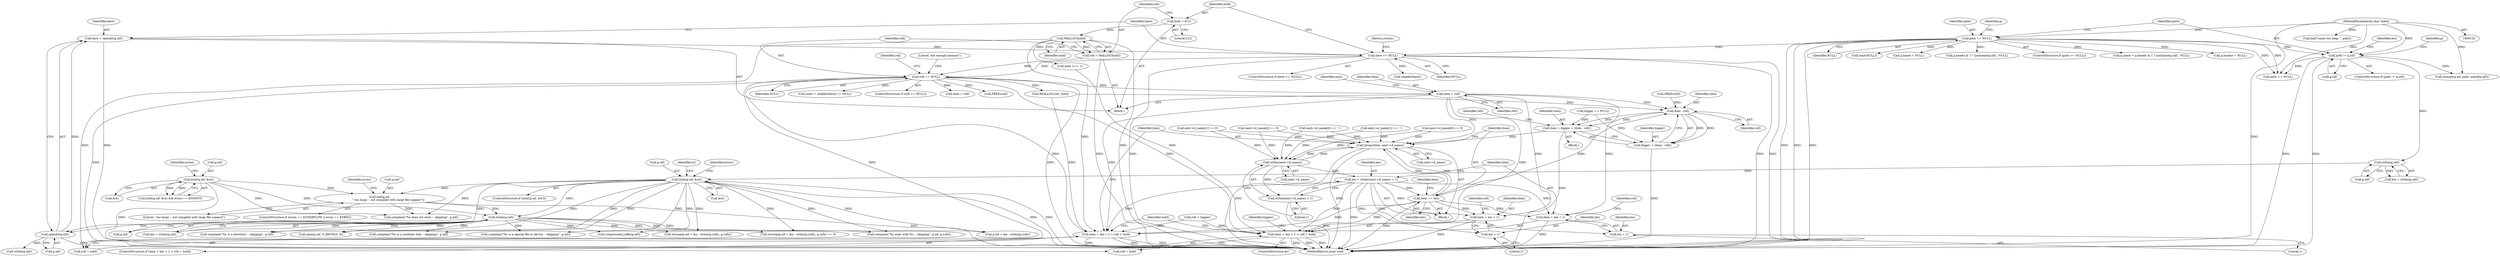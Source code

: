 digraph "0_pigz_fdad1406b3ec809f4954ff7cdf9e99eb18c2458f@pointer" {
"1000429" [label="(Call,item = roll)"];
"1000419" [label="(Call,roll == NULL)"];
"1000414" [label="(Call,roll = MALLOC(hold))"];
"1000416" [label="(Call,MALLOC(hold))"];
"1000411" [label="(Call,hold = 512)"];
"1000407" [label="(Call,here == NULL)"];
"1000400" [label="(Call,here = opendir(g.inf))"];
"1000402" [label="(Call,opendir(g.inf))"];
"1000302" [label="(Call,strlen(g.inf))"];
"1000279" [label="(Call,bail(g.inf,\n                    \" too large -- not compiled with large file support\"))"];
"1000262" [label="(Call,lstat(g.inf, &st))"];
"1000230" [label="(Call,lstat(g.inf, &st))"];
"1000225" [label="(Call,strlen(g.inf))"];
"1000194" [label="(Call,path != g.inf)"];
"1000146" [label="(Call,path == NULL)"];
"1000133" [label="(MethodParameterIn,char *path)"];
"1000490" [label="(Call,item + len + 1 > roll + hold)"];
"1000491" [label="(Call,item + len + 1)"];
"1000505" [label="(Call,item + len + 1 > roll + hold)"];
"1000506" [label="(Call,item + len + 1)"];
"1000533" [label="(Call,item - roll)"];
"1000529" [label="(Call,item = bigger + (item - roll))"];
"1000539" [label="(Call,strcpy(item, next->d_name))"];
"1000484" [label="(Call,strlen(next->d_name))"];
"1000481" [label="(Call,len = strlen(next->d_name) + 1)"];
"1000493" [label="(Call,len + 1)"];
"1000508" [label="(Call,len + 1)"];
"1000544" [label="(Call,item += len)"];
"1000483" [label="(Call,strlen(next->d_name) + 1)"];
"1000531" [label="(Call,bigger + (item - roll))"];
"1000285" [label="(Identifier,errno)"];
"1000708" [label="(Call,complain(\"%s ends with %s -- skipping\", g.inf, g.sufx))"];
"1000516" [label="(Call,REALLOC(roll, hold))"];
"1000401" [label="(Identifier,here)"];
"1000506" [label="(Call,item + len + 1)"];
"1000512" [label="(Identifier,roll)"];
"1000430" [label="(Identifier,item)"];
"1000410" [label="(Return,return;)"];
"1000145" [label="(ControlStructure,if (path == NULL))"];
"1000776" [label="(Call,g.name = g.headis & 1 ? justname(g.inf) : NULL)"];
"1000515" [label="(Identifier,bigger)"];
"1000466" [label="(Call,next->d_name[1] == '.')"];
"1000230" [label="(Call,lstat(g.inf, &st))"];
"1000231" [label="(Call,g.inf)"];
"1000400" [label="(Call,here = opendir(g.inf))"];
"1000279" [label="(Call,bail(g.inf,\n                    \" too large -- not compiled with large file support\"))"];
"1000534" [label="(Identifier,item)"];
"1000220" [label="(Call,bail(\"name too long: \", path))"];
"1000507" [label="(Identifier,item)"];
"1001416" [label="(MethodReturn,local void)"];
"1000503" [label="(Identifier,hold)"];
"1000269" [label="(Identifier,errno)"];
"1000419" [label="(Call,roll == NULL)"];
"1000488" [label="(Literal,1)"];
"1000147" [label="(Identifier,path)"];
"1000421" [label="(Identifier,NULL)"];
"1000413" [label="(Literal,512)"];
"1000809" [label="(Call,g.hname = NULL)"];
"1000433" [label="(Call,(next = readdir(here)) != NULL)"];
"1000148" [label="(Identifier,NULL)"];
"1000266" [label="(Call,&st)"];
"1000489" [label="(ControlStructure,if (item + len + 1 > roll + hold))"];
"1000541" [label="(Call,next->d_name)"];
"1000402" [label="(Call,opendir(g.inf))"];
"1000311" [label="(Identifier,st)"];
"1000194" [label="(Call,path != g.inf)"];
"1000376" [label="(Call,complain(\"%s is a directory -- skipping\", g.inf))"];
"1000536" [label="(Call,roll = bigger)"];
"1000196" [label="(Call,g.inf)"];
"1000958" [label="(Call,path == NULL)"];
"1000406" [label="(ControlStructure,if (here == NULL))"];
"1000535" [label="(Identifier,roll)"];
"1000303" [label="(Call,g.inf)"];
"1000283" [label="(Literal,\" too large -- not compiled with large file support\")"];
"1000511" [label="(Call,roll + hold)"];
"1000193" [label="(ControlStructure,if (path != g.inf))"];
"1000693" [label="(Call,g.inf + len - strlen(g.sufx))"];
"1000450" [label="(Call,next->d_name[0] == '.')"];
"1000302" [label="(Call,strlen(g.inf))"];
"1000544" [label="(Call,item += len)"];
"1000492" [label="(Identifier,item)"];
"1000540" [label="(Identifier,item)"];
"1000431" [label="(Identifier,roll)"];
"1000531" [label="(Call,bigger + (item - roll))"];
"1000510" [label="(Literal,1)"];
"1000300" [label="(Call,len = strlen(g.inf))"];
"1000418" [label="(ControlStructure,if (roll == NULL))"];
"1000417" [label="(Identifier,hold)"];
"1000412" [label="(Identifier,hold)"];
"1000202" [label="(Identifier,g)"];
"1000133" [label="(MethodParameterIn,char *path)"];
"1000485" [label="(Call,next->d_name)"];
"1000495" [label="(Literal,1)"];
"1000390" [label="(Block,)"];
"1000427" [label="(Identifier,roll)"];
"1000692" [label="(Call,strcmp(g.inf + len - strlen(g.sufx), g.sufx))"];
"1000331" [label="(Call,complain(\"%s is a special file or device -- skipping\", g.inf))"];
"1000415" [label="(Identifier,roll)"];
"1000539" [label="(Call,strcpy(item, next->d_name))"];
"1000604" [label="(Call,item = roll)"];
"1000195" [label="(Identifier,path)"];
"1000271" [label="(ControlStructure,if (errno == EOVERFLOW || errno == EFBIG))"];
"1000759" [label="(Call,open(g.inf, O_RDONLY, 0))"];
"1000496" [label="(Call,roll + hold)"];
"1000491" [label="(Call,item + len + 1)"];
"1000497" [label="(Identifier,roll)"];
"1000667" [label="(Call,FREE(roll))"];
"1000545" [label="(Identifier,item)"];
"1000182" [label="(Call,time(NULL))"];
"1000502" [label="(Call,hold <<= 1)"];
"1000508" [label="(Call,len + 1)"];
"1000533" [label="(Call,item - roll)"];
"1000436" [label="(Call,readdir(here))"];
"1000226" [label="(Call,g.inf)"];
"1000481" [label="(Call,len = strlen(next->d_name) + 1)"];
"1000484" [label="(Call,strlen(next->d_name))"];
"1000532" [label="(Identifier,bigger)"];
"1000435" [label="(Identifier,next)"];
"1000499" [label="(Block,)"];
"1000442" [label="(Call,next->d_name[0] == 0)"];
"1000546" [label="(Identifier,len)"];
"1000262" [label="(Call,lstat(g.inf, &st))"];
"1000225" [label="(Call,strlen(g.inf))"];
"1000439" [label="(Block,)"];
"1000408" [label="(Identifier,here)"];
"1000403" [label="(Call,g.inf)"];
"1000263" [label="(Call,g.inf)"];
"1000524" [label="(Call,FREE(roll))"];
"1000280" [label="(Call,g.inf)"];
"1000409" [label="(Identifier,NULL)"];
"1000223" [label="(Call,len = strlen(g.inf))"];
"1000414" [label="(Call,roll = MALLOC(hold))"];
"1000224" [label="(Identifier,len)"];
"1000160" [label="(Call,g.name = NULL)"];
"1000200" [label="(Call,strncpy(g.inf, path, sizeof(g.inf)))"];
"1000493" [label="(Call,len + 1)"];
"1000261" [label="(Call,lstat(g.inf, &st) && errno == ENOENT)"];
"1000737" [label="(Call,compressed_suffix(g.inf))"];
"1000494" [label="(Identifier,len)"];
"1000458" [label="(Call,next->d_name[1] == 0)"];
"1000509" [label="(Identifier,len)"];
"1000549" [label="(Identifier,item)"];
"1000240" [label="(Identifier,errno)"];
"1000294" [label="(Call,complain(\"%s does not exist -- skipping\", g.inf))"];
"1000146" [label="(Call,path == NULL)"];
"1000561" [label="(Call,strlen(g.inf))"];
"1000429" [label="(Call,item = roll)"];
"1000152" [label="(Identifier,g)"];
"1000490" [label="(Call,item + len + 1 > roll + hold)"];
"1000423" [label="(Literal,\"not enough memory\")"];
"1000356" [label="(Call,complain(\"%s is a symbolic link -- skipping\", g.inf))"];
"1000530" [label="(Identifier,item)"];
"1000691" [label="(Call,strcmp(g.inf + len - strlen(g.sufx), g.sufx) == 0)"];
"1000234" [label="(Call,&st)"];
"1000411" [label="(Call,hold = 512)"];
"1000537" [label="(Identifier,roll)"];
"1000483" [label="(Call,strlen(next->d_name) + 1)"];
"1000482" [label="(Identifier,len)"];
"1000473" [label="(Call,next->d_name[2] == 0)"];
"1000520" [label="(Call,bigger == NULL)"];
"1000416" [label="(Call,MALLOC(hold))"];
"1000505" [label="(Call,item + len + 1 > roll + hold)"];
"1000229" [label="(ControlStructure,if (lstat(g.inf, &st)))"];
"1000529" [label="(Call,item = bigger + (item - roll))"];
"1000500" [label="(ControlStructure,do)"];
"1000420" [label="(Identifier,roll)"];
"1000407" [label="(Call,here == NULL)"];
"1000780" [label="(Call,g.headis & 1 ? justname(g.inf) : NULL)"];
"1000429" -> "1000390"  [label="AST: "];
"1000429" -> "1000431"  [label="CFG: "];
"1000430" -> "1000429"  [label="AST: "];
"1000431" -> "1000429"  [label="AST: "];
"1000435" -> "1000429"  [label="CFG: "];
"1000419" -> "1000429"  [label="DDG: "];
"1000429" -> "1000490"  [label="DDG: "];
"1000429" -> "1000491"  [label="DDG: "];
"1000429" -> "1000505"  [label="DDG: "];
"1000429" -> "1000506"  [label="DDG: "];
"1000429" -> "1000533"  [label="DDG: "];
"1000429" -> "1000539"  [label="DDG: "];
"1000419" -> "1000418"  [label="AST: "];
"1000419" -> "1000421"  [label="CFG: "];
"1000420" -> "1000419"  [label="AST: "];
"1000421" -> "1000419"  [label="AST: "];
"1000423" -> "1000419"  [label="CFG: "];
"1000427" -> "1000419"  [label="CFG: "];
"1000419" -> "1001416"  [label="DDG: "];
"1000414" -> "1000419"  [label="DDG: "];
"1000407" -> "1000419"  [label="DDG: "];
"1000419" -> "1000433"  [label="DDG: "];
"1000419" -> "1000490"  [label="DDG: "];
"1000419" -> "1000496"  [label="DDG: "];
"1000419" -> "1000505"  [label="DDG: "];
"1000419" -> "1000511"  [label="DDG: "];
"1000419" -> "1000516"  [label="DDG: "];
"1000419" -> "1000604"  [label="DDG: "];
"1000419" -> "1000667"  [label="DDG: "];
"1000414" -> "1000390"  [label="AST: "];
"1000414" -> "1000416"  [label="CFG: "];
"1000415" -> "1000414"  [label="AST: "];
"1000416" -> "1000414"  [label="AST: "];
"1000420" -> "1000414"  [label="CFG: "];
"1000414" -> "1001416"  [label="DDG: "];
"1000416" -> "1000414"  [label="DDG: "];
"1000416" -> "1000417"  [label="CFG: "];
"1000417" -> "1000416"  [label="AST: "];
"1000416" -> "1001416"  [label="DDG: "];
"1000411" -> "1000416"  [label="DDG: "];
"1000416" -> "1000490"  [label="DDG: "];
"1000416" -> "1000496"  [label="DDG: "];
"1000416" -> "1000502"  [label="DDG: "];
"1000411" -> "1000390"  [label="AST: "];
"1000411" -> "1000413"  [label="CFG: "];
"1000412" -> "1000411"  [label="AST: "];
"1000413" -> "1000411"  [label="AST: "];
"1000415" -> "1000411"  [label="CFG: "];
"1000407" -> "1000406"  [label="AST: "];
"1000407" -> "1000409"  [label="CFG: "];
"1000408" -> "1000407"  [label="AST: "];
"1000409" -> "1000407"  [label="AST: "];
"1000410" -> "1000407"  [label="CFG: "];
"1000412" -> "1000407"  [label="CFG: "];
"1000407" -> "1001416"  [label="DDG: "];
"1000407" -> "1001416"  [label="DDG: "];
"1000407" -> "1001416"  [label="DDG: "];
"1000400" -> "1000407"  [label="DDG: "];
"1000146" -> "1000407"  [label="DDG: "];
"1000407" -> "1000436"  [label="DDG: "];
"1000400" -> "1000390"  [label="AST: "];
"1000400" -> "1000402"  [label="CFG: "];
"1000401" -> "1000400"  [label="AST: "];
"1000402" -> "1000400"  [label="AST: "];
"1000408" -> "1000400"  [label="CFG: "];
"1000400" -> "1001416"  [label="DDG: "];
"1000402" -> "1000400"  [label="DDG: "];
"1000402" -> "1000403"  [label="CFG: "];
"1000403" -> "1000402"  [label="AST: "];
"1000402" -> "1001416"  [label="DDG: "];
"1000302" -> "1000402"  [label="DDG: "];
"1000230" -> "1000402"  [label="DDG: "];
"1000402" -> "1000561"  [label="DDG: "];
"1000302" -> "1000300"  [label="AST: "];
"1000302" -> "1000303"  [label="CFG: "];
"1000303" -> "1000302"  [label="AST: "];
"1000300" -> "1000302"  [label="CFG: "];
"1000302" -> "1000300"  [label="DDG: "];
"1000279" -> "1000302"  [label="DDG: "];
"1000262" -> "1000302"  [label="DDG: "];
"1000230" -> "1000302"  [label="DDG: "];
"1000302" -> "1000331"  [label="DDG: "];
"1000302" -> "1000356"  [label="DDG: "];
"1000302" -> "1000376"  [label="DDG: "];
"1000302" -> "1000691"  [label="DDG: "];
"1000302" -> "1000692"  [label="DDG: "];
"1000302" -> "1000693"  [label="DDG: "];
"1000302" -> "1000708"  [label="DDG: "];
"1000302" -> "1000737"  [label="DDG: "];
"1000302" -> "1000759"  [label="DDG: "];
"1000279" -> "1000271"  [label="AST: "];
"1000279" -> "1000283"  [label="CFG: "];
"1000280" -> "1000279"  [label="AST: "];
"1000283" -> "1000279"  [label="AST: "];
"1000285" -> "1000279"  [label="CFG: "];
"1000279" -> "1001416"  [label="DDG: "];
"1000262" -> "1000279"  [label="DDG: "];
"1000230" -> "1000279"  [label="DDG: "];
"1000279" -> "1000294"  [label="DDG: "];
"1000262" -> "1000261"  [label="AST: "];
"1000262" -> "1000266"  [label="CFG: "];
"1000263" -> "1000262"  [label="AST: "];
"1000266" -> "1000262"  [label="AST: "];
"1000269" -> "1000262"  [label="CFG: "];
"1000261" -> "1000262"  [label="CFG: "];
"1000262" -> "1001416"  [label="DDG: "];
"1000262" -> "1000261"  [label="DDG: "];
"1000262" -> "1000261"  [label="DDG: "];
"1000262" -> "1000294"  [label="DDG: "];
"1000230" -> "1000229"  [label="AST: "];
"1000230" -> "1000234"  [label="CFG: "];
"1000231" -> "1000230"  [label="AST: "];
"1000234" -> "1000230"  [label="AST: "];
"1000240" -> "1000230"  [label="CFG: "];
"1000311" -> "1000230"  [label="CFG: "];
"1000230" -> "1001416"  [label="DDG: "];
"1000230" -> "1001416"  [label="DDG: "];
"1000225" -> "1000230"  [label="DDG: "];
"1000230" -> "1000294"  [label="DDG: "];
"1000230" -> "1000331"  [label="DDG: "];
"1000230" -> "1000356"  [label="DDG: "];
"1000230" -> "1000376"  [label="DDG: "];
"1000230" -> "1000691"  [label="DDG: "];
"1000230" -> "1000692"  [label="DDG: "];
"1000230" -> "1000693"  [label="DDG: "];
"1000230" -> "1000708"  [label="DDG: "];
"1000230" -> "1000737"  [label="DDG: "];
"1000230" -> "1000759"  [label="DDG: "];
"1000225" -> "1000223"  [label="AST: "];
"1000225" -> "1000226"  [label="CFG: "];
"1000226" -> "1000225"  [label="AST: "];
"1000223" -> "1000225"  [label="CFG: "];
"1000225" -> "1000223"  [label="DDG: "];
"1000194" -> "1000225"  [label="DDG: "];
"1000194" -> "1000193"  [label="AST: "];
"1000194" -> "1000196"  [label="CFG: "];
"1000195" -> "1000194"  [label="AST: "];
"1000196" -> "1000194"  [label="AST: "];
"1000202" -> "1000194"  [label="CFG: "];
"1000224" -> "1000194"  [label="CFG: "];
"1000194" -> "1001416"  [label="DDG: "];
"1000194" -> "1001416"  [label="DDG: "];
"1000146" -> "1000194"  [label="DDG: "];
"1000133" -> "1000194"  [label="DDG: "];
"1000194" -> "1000200"  [label="DDG: "];
"1000194" -> "1000958"  [label="DDG: "];
"1000146" -> "1000145"  [label="AST: "];
"1000146" -> "1000148"  [label="CFG: "];
"1000147" -> "1000146"  [label="AST: "];
"1000148" -> "1000146"  [label="AST: "];
"1000152" -> "1000146"  [label="CFG: "];
"1000195" -> "1000146"  [label="CFG: "];
"1000146" -> "1001416"  [label="DDG: "];
"1000146" -> "1001416"  [label="DDG: "];
"1000146" -> "1001416"  [label="DDG: "];
"1000133" -> "1000146"  [label="DDG: "];
"1000146" -> "1000160"  [label="DDG: "];
"1000146" -> "1000182"  [label="DDG: "];
"1000146" -> "1000776"  [label="DDG: "];
"1000146" -> "1000780"  [label="DDG: "];
"1000146" -> "1000809"  [label="DDG: "];
"1000146" -> "1000958"  [label="DDG: "];
"1000146" -> "1000958"  [label="DDG: "];
"1000133" -> "1000132"  [label="AST: "];
"1000133" -> "1001416"  [label="DDG: "];
"1000133" -> "1000200"  [label="DDG: "];
"1000133" -> "1000220"  [label="DDG: "];
"1000133" -> "1000958"  [label="DDG: "];
"1000490" -> "1000489"  [label="AST: "];
"1000490" -> "1000496"  [label="CFG: "];
"1000491" -> "1000490"  [label="AST: "];
"1000496" -> "1000490"  [label="AST: "];
"1000503" -> "1000490"  [label="CFG: "];
"1000540" -> "1000490"  [label="CFG: "];
"1000490" -> "1001416"  [label="DDG: "];
"1000490" -> "1001416"  [label="DDG: "];
"1000490" -> "1001416"  [label="DDG: "];
"1000544" -> "1000490"  [label="DDG: "];
"1000481" -> "1000490"  [label="DDG: "];
"1000536" -> "1000490"  [label="DDG: "];
"1000516" -> "1000490"  [label="DDG: "];
"1000491" -> "1000493"  [label="CFG: "];
"1000492" -> "1000491"  [label="AST: "];
"1000493" -> "1000491"  [label="AST: "];
"1000497" -> "1000491"  [label="CFG: "];
"1000491" -> "1001416"  [label="DDG: "];
"1000544" -> "1000491"  [label="DDG: "];
"1000481" -> "1000491"  [label="DDG: "];
"1000505" -> "1000500"  [label="AST: "];
"1000505" -> "1000511"  [label="CFG: "];
"1000506" -> "1000505"  [label="AST: "];
"1000511" -> "1000505"  [label="AST: "];
"1000503" -> "1000505"  [label="CFG: "];
"1000515" -> "1000505"  [label="CFG: "];
"1000505" -> "1001416"  [label="DDG: "];
"1000505" -> "1001416"  [label="DDG: "];
"1000505" -> "1001416"  [label="DDG: "];
"1000544" -> "1000505"  [label="DDG: "];
"1000481" -> "1000505"  [label="DDG: "];
"1000536" -> "1000505"  [label="DDG: "];
"1000502" -> "1000505"  [label="DDG: "];
"1000506" -> "1000508"  [label="CFG: "];
"1000507" -> "1000506"  [label="AST: "];
"1000508" -> "1000506"  [label="AST: "];
"1000512" -> "1000506"  [label="CFG: "];
"1000506" -> "1001416"  [label="DDG: "];
"1000544" -> "1000506"  [label="DDG: "];
"1000481" -> "1000506"  [label="DDG: "];
"1000533" -> "1000531"  [label="AST: "];
"1000533" -> "1000535"  [label="CFG: "];
"1000534" -> "1000533"  [label="AST: "];
"1000535" -> "1000533"  [label="AST: "];
"1000531" -> "1000533"  [label="CFG: "];
"1000533" -> "1000529"  [label="DDG: "];
"1000533" -> "1000529"  [label="DDG: "];
"1000533" -> "1000531"  [label="DDG: "];
"1000533" -> "1000531"  [label="DDG: "];
"1000544" -> "1000533"  [label="DDG: "];
"1000524" -> "1000533"  [label="DDG: "];
"1000516" -> "1000533"  [label="DDG: "];
"1000529" -> "1000499"  [label="AST: "];
"1000529" -> "1000531"  [label="CFG: "];
"1000530" -> "1000529"  [label="AST: "];
"1000531" -> "1000529"  [label="AST: "];
"1000537" -> "1000529"  [label="CFG: "];
"1000529" -> "1001416"  [label="DDG: "];
"1000520" -> "1000529"  [label="DDG: "];
"1000529" -> "1000539"  [label="DDG: "];
"1000539" -> "1000439"  [label="AST: "];
"1000539" -> "1000541"  [label="CFG: "];
"1000540" -> "1000539"  [label="AST: "];
"1000541" -> "1000539"  [label="AST: "];
"1000545" -> "1000539"  [label="CFG: "];
"1000539" -> "1001416"  [label="DDG: "];
"1000539" -> "1001416"  [label="DDG: "];
"1000539" -> "1000484"  [label="DDG: "];
"1000544" -> "1000539"  [label="DDG: "];
"1000458" -> "1000539"  [label="DDG: "];
"1000442" -> "1000539"  [label="DDG: "];
"1000466" -> "1000539"  [label="DDG: "];
"1000473" -> "1000539"  [label="DDG: "];
"1000450" -> "1000539"  [label="DDG: "];
"1000484" -> "1000539"  [label="DDG: "];
"1000539" -> "1000544"  [label="DDG: "];
"1000484" -> "1000483"  [label="AST: "];
"1000484" -> "1000485"  [label="CFG: "];
"1000485" -> "1000484"  [label="AST: "];
"1000488" -> "1000484"  [label="CFG: "];
"1000484" -> "1000481"  [label="DDG: "];
"1000484" -> "1000483"  [label="DDG: "];
"1000458" -> "1000484"  [label="DDG: "];
"1000442" -> "1000484"  [label="DDG: "];
"1000466" -> "1000484"  [label="DDG: "];
"1000473" -> "1000484"  [label="DDG: "];
"1000450" -> "1000484"  [label="DDG: "];
"1000481" -> "1000439"  [label="AST: "];
"1000481" -> "1000483"  [label="CFG: "];
"1000482" -> "1000481"  [label="AST: "];
"1000483" -> "1000481"  [label="AST: "];
"1000492" -> "1000481"  [label="CFG: "];
"1000481" -> "1001416"  [label="DDG: "];
"1000481" -> "1000493"  [label="DDG: "];
"1000481" -> "1000508"  [label="DDG: "];
"1000481" -> "1000544"  [label="DDG: "];
"1000493" -> "1000495"  [label="CFG: "];
"1000494" -> "1000493"  [label="AST: "];
"1000495" -> "1000493"  [label="AST: "];
"1000508" -> "1000510"  [label="CFG: "];
"1000509" -> "1000508"  [label="AST: "];
"1000510" -> "1000508"  [label="AST: "];
"1000544" -> "1000439"  [label="AST: "];
"1000544" -> "1000546"  [label="CFG: "];
"1000545" -> "1000544"  [label="AST: "];
"1000546" -> "1000544"  [label="AST: "];
"1000549" -> "1000544"  [label="CFG: "];
"1000544" -> "1001416"  [label="DDG: "];
"1000483" -> "1000488"  [label="CFG: "];
"1000488" -> "1000483"  [label="AST: "];
"1000483" -> "1001416"  [label="DDG: "];
"1000532" -> "1000531"  [label="AST: "];
"1000531" -> "1001416"  [label="DDG: "];
"1000520" -> "1000531"  [label="DDG: "];
}
